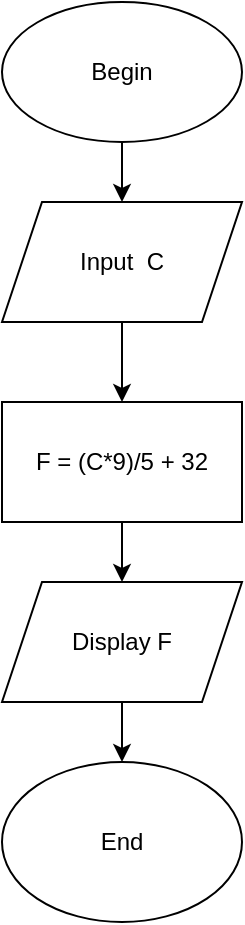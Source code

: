 <mxfile version="16.6.4" type="device"><diagram id="IpJE0XDVCz4eMWC4Km8k" name="Page-1"><mxGraphModel dx="686" dy="353" grid="1" gridSize="10" guides="1" tooltips="1" connect="1" arrows="1" fold="1" page="1" pageScale="1" pageWidth="827" pageHeight="1169" math="0" shadow="0"><root><mxCell id="0"/><mxCell id="1" parent="0"/><mxCell id="A_z1FS9YvwmDVyR1E-xu-6" style="edgeStyle=orthogonalEdgeStyle;rounded=0;orthogonalLoop=1;jettySize=auto;html=1;exitX=0.5;exitY=1;exitDx=0;exitDy=0;entryX=0.5;entryY=0;entryDx=0;entryDy=0;" edge="1" parent="1" source="A_z1FS9YvwmDVyR1E-xu-1" target="A_z1FS9YvwmDVyR1E-xu-2"><mxGeometry relative="1" as="geometry"/></mxCell><mxCell id="A_z1FS9YvwmDVyR1E-xu-1" value="Begin" style="ellipse;whiteSpace=wrap;html=1;" vertex="1" parent="1"><mxGeometry x="130" y="20" width="120" height="70" as="geometry"/></mxCell><mxCell id="A_z1FS9YvwmDVyR1E-xu-7" value="" style="edgeStyle=orthogonalEdgeStyle;rounded=0;orthogonalLoop=1;jettySize=auto;html=1;" edge="1" parent="1" source="A_z1FS9YvwmDVyR1E-xu-2" target="A_z1FS9YvwmDVyR1E-xu-3"><mxGeometry relative="1" as="geometry"/></mxCell><mxCell id="A_z1FS9YvwmDVyR1E-xu-2" value="Input&amp;nbsp; C" style="shape=parallelogram;perimeter=parallelogramPerimeter;whiteSpace=wrap;html=1;fixedSize=1;" vertex="1" parent="1"><mxGeometry x="130" y="120" width="120" height="60" as="geometry"/></mxCell><mxCell id="A_z1FS9YvwmDVyR1E-xu-8" value="" style="edgeStyle=orthogonalEdgeStyle;rounded=0;orthogonalLoop=1;jettySize=auto;html=1;" edge="1" parent="1" source="A_z1FS9YvwmDVyR1E-xu-3" target="A_z1FS9YvwmDVyR1E-xu-4"><mxGeometry relative="1" as="geometry"/></mxCell><mxCell id="A_z1FS9YvwmDVyR1E-xu-3" value="F = (C*9)/5 + 32" style="rounded=0;whiteSpace=wrap;html=1;" vertex="1" parent="1"><mxGeometry x="130" y="220" width="120" height="60" as="geometry"/></mxCell><mxCell id="A_z1FS9YvwmDVyR1E-xu-10" value="" style="edgeStyle=orthogonalEdgeStyle;rounded=0;orthogonalLoop=1;jettySize=auto;html=1;" edge="1" parent="1" source="A_z1FS9YvwmDVyR1E-xu-4" target="A_z1FS9YvwmDVyR1E-xu-5"><mxGeometry relative="1" as="geometry"/></mxCell><mxCell id="A_z1FS9YvwmDVyR1E-xu-4" value="Display F" style="shape=parallelogram;perimeter=parallelogramPerimeter;whiteSpace=wrap;html=1;fixedSize=1;" vertex="1" parent="1"><mxGeometry x="130" y="310" width="120" height="60" as="geometry"/></mxCell><mxCell id="A_z1FS9YvwmDVyR1E-xu-5" value="End&lt;br&gt;" style="ellipse;whiteSpace=wrap;html=1;" vertex="1" parent="1"><mxGeometry x="130" y="400" width="120" height="80" as="geometry"/></mxCell></root></mxGraphModel></diagram></mxfile>
